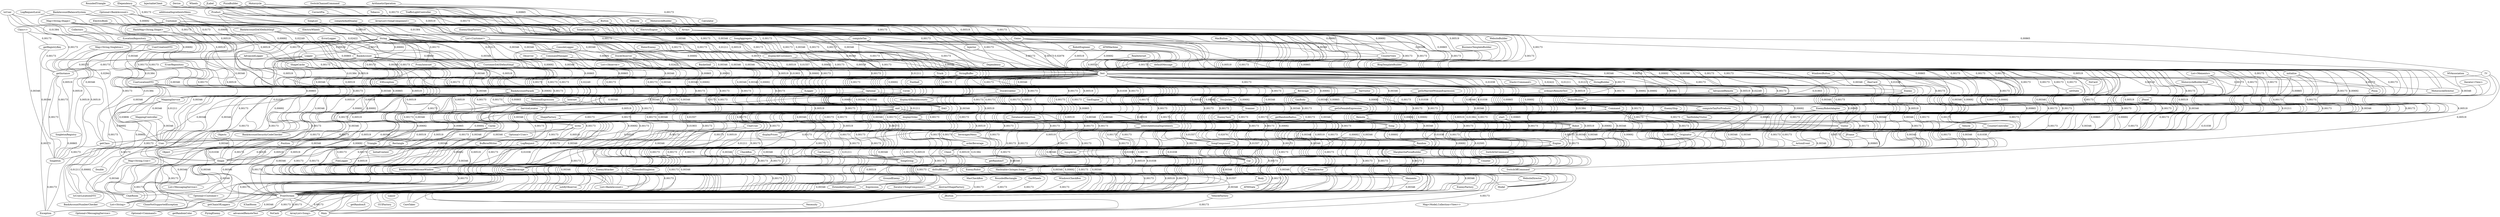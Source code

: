 strict graph G {
  1 [ label="IDependency" ];
  2 [ label="Customer" ];
  3 [ label="Product" ];
  4 [ label="String" ];
  5 [ label="ElectricWheels" ];
  6 [ label="computeTax" ];
  7 [ label="HasCard" ];
  8 [ label="WindowsButton" ];
  9 [ label="CommandManager" ];
  10 [ label="LogRequestLevel" ];
  11 [ label="Button" ];
  12 [ label="RobotEngineer" ];
  13 [ label="EnemyShipFactory" ];
  14 [ label="ArrayList<SongComponent>" ];
  15 [ label="StockObserver" ];
  16 [ label="SongList" ];
  17 [ label="Dependency" ];
  18 [ label="GasBody" ];
  19 [ label="PizzaBuilder" ];
  20 [ label="Game" ];
  21 [ label="BankAccountBalanceSystem" ];
  22 [ label="Optional<BankAccount>" ];
  23 [ label="List<Customer>" ];
  24 [ label="InjectableClient" ];
  25 [ label="Arrays" ];
  26 [ label="SongAggregate" ];
  27 [ label="additionalIngredientsMenu" ];
  28 [ label="HashMap<String,Shape>" ];
  29 [ label="List<Observer>" ];
  30 [ label="BankAccountDAODefaultImpl" ];
  31 [ label="Website" ];
  32 [ label="Logger" ];
  33 [ label="MVAssociation" ];
  34 [ label="CustomerDAODefaultImpl" ];
  35 [ label="ATMMachine" ];
  36 [ label="Observer" ];
  37 [ label="EnemyFactory" ];
  38 [ label="Map<String,Shape>" ];
  39 [ label="ShapeCache" ];
  40 [ label="RoundedTriangle" ];
  41 [ label="Motorcycle" ];
  42 [ label="computeAndDisplay" ];
  43 [ label="TrafficLightController" ];
  44 [ label="WebsiteBuilder" ];
  45 [ label="Map<Model,Collection<View>>" ];
  46 [ label="ElectricBody" ];
  47 [ label="ElectricEngine" ];
  48 [ label="JLabel" ];
  49 [ label="BankAccount" ];
  50 [ label="IOException" ];
  51 [ label="ErrorLogger" ];
  52 [ label="SwitchChannelCommand" ];
  53 [ label="StringBuffer" ];
  54 [ label="MacButton" ];
  55 [ label="CounterView" ];
  56 [ label="ProxyInternet" ];
  57 [ label="initialize" ];
  58 [ label="BusinessTemplateBuilder" ];
  59 [ label="MotorcycleBuilder" ];
  60 [ label="IRobotBuilder" ];
  61 [ label="TV" ];
  62 [ label="TaxHolidayVisitor" ];
  63 [ label="WebsiteDirector" ];
  64 [ label="displayAllCustomers" ];
  65 [ label="Vehicle" ];
  66 [ label="SongHashtable" ];
  67 [ label="Test" ];
  68 [ label="Enemy" ];
  69 [ label="WaterEnemy" ];
  70 [ label="ILogger" ];
  71 [ label="Beverage" ];
  72 [ label="List<Memento>" ];
  73 [ label="Circle" ];
  74 [ label="Collectors" ];
  75 [ label="AdvancedLogger" ];
  76 [ label="DiscJockey" ];
  77 [ label="Optional" ];
  78 [ label="EnemyTank" ];
  79 [ label="ServiceLocator" ];
  80 [ label="Iterator<View>" ];
  81 [ label="ILocationRepository" ];
  82 [ label="beveragesMenu" ];
  83 [ label="RealInternet" ];
  84 [ label="Optional<MessagingService>" ];
  85 [ label="BankAccountFacade" ];
  86 [ label="ConsoleLogger" ];
  87 [ label="IChatRoom" ];
  88 [ label="CheckBox" ];
  89 [ label="getRandomRadius" ];
  90 [ label="Objects" ];
  91 [ label="Internet" ];
  92 [ label="Cache" ];
  93 [ label="Scanner" ];
  94 [ label="Class<>" ];
  95 [ label="getRegistryKey" ];
  96 [ label="StringBuilder" ];
  97 [ label="Wheels" ];
  98 [ label="displayOrder" ];
  99 [ label="Basketball" ];
  100 [ label="toUser" ];
  101 [ label="displayAllBankAccounts" ];
  102 [ label="defaultMessage" ];
  103 [ label="end" ];
  104 [ label="Map<String,Singleton>" ];
  105 [ label="ChatUser" ];
  106 [ label="EnemyRobotAdapter" ];
  107 [ label="start" ];
  108 [ label="Truck" ];
  109 [ label="Football" ];
  110 [ label="GasEngine" ];
  111 [ label="InitialContext" ];
  112 [ label="Pizza" ];
  113 [ label="Stack<Command>" ];
  114 [ label="MargheritaPizzaBuilder" ];
  115 [ label="Command" ];
  116 [ label="getChainOfLoggers" ];
  117 [ label="setState" ];
  118 [ label="getInstance" ];
  119 [ label="TaxVisitor" ];
  120 [ label="CounterController" ];
  121 [ label="Robot" ];
  122 [ label="JPanel" ];
  123 [ label="SwitchOnCommand" ];
  124 [ label="Rectangle" ];
  125 [ label="Triangle" ];
  126 [ label="IUserRepository" ];
  127 [ label="ShapeFactory" ];
  128 [ label="EnemyAttacker" ];
  129 [ label="Song" ];
  130 [ label="Originator" ];
  131 [ label="JFrame" ];
  132 [ label="SingletonRegistry" ];
  133 [ label="BankAccountNumberChecker" ];
  134 [ label="ExtendedSingleton2" ];
  135 [ label="SongComponent" ];
  136 [ label="EnemyShip" ];
  137 [ label="write" ];
  138 [ label="GUIFactory" ];
  139 [ label="Position" ];
  140 [ label="BankAccountWelcomeWindow" ];
  141 [ label="CarFactory" ];
  142 [ label="PizzaDirector" ];
  143 [ label="Tobacco" ];
  144 [ label="VehicleFactory" ];
  145 [ label="getIsMarriedWomanExpression" ];
  146 [ label="computeTaxForProducts" ];
  147 [ label="Object" ];
  148 [ label="MotorcycleBuilderImpl" ];
  149 [ label="ArithmeticOperation" ];
  150 [ label="BankAccountSecurityCodeChecker" ];
  151 [ label="Shape" ];
  152 [ label="Visitor" ];
  153 [ label="getIsFemaleExpression" ];
  154 [ label="MotorcycleDirector" ];
  155 [ label="selectAdditionalIngredients" ];
  156 [ label="displayPrices" ];
  157 [ label="Optional<Command>" ];
  158 [ label="List<String>" ];
  159 [ label="BufferedWriter" ];
  160 [ label="LogRequest" ];
  161 [ label="CorrectPin" ];
  162 [ label="orderBeverage" ];
  163 [ label="DatabaseConnection" ];
  164 [ label="CloneNotSupportedException" ];
  165 [ label="UserLocationDTO" ];
  166 [ label="StockGrabber" ];
  167 [ label="GroundEnemy" ];
  168 [ label="SongArray" ];
  169 [ label="BlogTemplateBuilder" ];
  170 [ label="UserCreationDTO" ];
  171 [ label="selectBeverage" ];
  172 [ label="DAO" ];
  173 [ label="TerminalExpression" ];
  174 [ label="Expression" ];
  175 [ label="List<BankAccount>" ];
  176 [ label="Model" ];
  177 [ label="MacCheckBox" ];
  178 [ label="Optional<User>" ];
  179 [ label="RoundedRectangle" ];
  180 [ label="getClass" ];
  181 [ label="Hashtable<Integer,Song>" ];
  182 [ label="ActionEvent" ];
  183 [ label="GasWheels" ];
  184 [ label="Liquor" ];
  185 [ label="SwitchOffCommand" ];
  186 [ label="ordinaryRemoteTest" ];
  187 [ label="Counter" ];
  188 [ label="Random" ];
  189 [ label="Injector" ];
  190 [ label="ArrayList<Song>" ];
  191 [ label="MappingService" ];
  192 [ label="notifyObserver" ];
  193 [ label="Client" ];
  194 [ label="WindowsCheckBox" ];
  195 [ label="Engine" ];
  196 [ label="EnemyRobot" ];
  197 [ label="MappingController" ];
  198 [ label="Optional<Customer>" ];
  199 [ label="Device" ];
  200 [ label="getRandomX" ];
  201 [ label="AdvancedRemote" ];
  202 [ label="Double" ];
  203 [ label="Car" ];
  204 [ label="Singleton" ];
  205 [ label="FileLogger" ];
  206 [ label="getRandomColor" ];
  207 [ label="ExtendedSingleton" ];
  208 [ label="User" ];
  209 [ label="AbstractShapeFactory" ];
  210 [ label="NoCard" ];
  211 [ label="JButton" ];
  212 [ label="Remote" ];
  213 [ label="doStuffEnemy" ];
  214 [ label="Memento" ];
  215 [ label="ATMState" ];
  216 [ label="getRandomY" ];
  217 [ label="Calculator" ];
  218 [ label="List<MessagingService>" ];
  219 [ label="Body" ];
  220 [ label="PrintStream" ];
  221 [ label="NoCash" ];
  222 [ label="Map<String,User>" ];
  223 [ label="Necessity" ];
  224 [ label="SongGroup" ];
  225 [ label="Exception" ];
  226 [ label="toUserLocationDTO" ];
  227 [ label="FlyingEnemy" ];
  228 [ label="CareTaker" ];
  229 [ label="advancedRemoteTest" ];
  230 [ label="ChatRoom" ];
  231 [ label="Iterator<SongComponent>" ];
  232 [ label="Main" ];
  1 -- 2 [ weight="0.0017301038062283738" label="0,00173" ];
  1 -- 193 [ weight="0.0017301038062283738" label="0,00173" ];
  2 -- 4 [ weight="0.005190311418685121" label="0,00519" ];
  2 -- 17 [ weight="0.0017301038062283738" label="0,00173" ];
  2 -- 23 [ weight="0.01384083044982699" label="0,01384" ];
  2 -- 34 [ weight="0.02422145328719723" label="0,02422" ];
  2 -- 49 [ weight="0.006920415224913495" label="0,00692" ];
  2 -- 64 [ weight="0.0017301038062283738" label="0,00173" ];
  2 -- 67 [ weight="0.012110726643598616" label="0,01211" ];
  2 -- 77 [ weight="0.00865051903114187" label="0,00865" ];
  2 -- 90 [ weight="0.0034602076124567475" label="0,00346" ];
  2 -- 96 [ weight="0.0034602076124567475" label="0,00346" ];
  2 -- 103 [ weight="0.0034602076124567475" label="0,00346" ];
  2 -- 147 [ weight="0.005190311418685121" label="0,00519" ];
  2 -- 172 [ weight="0.02422145328719723" label="0,02422" ];
  2 -- 175 [ weight="0.006920415224913495" label="0,00692" ];
  2 -- 180 [ weight="0.0034602076124567475" label="0,00346" ];
  2 -- 189 [ weight="0.0017301038062283738" label="0,00173" ];
  2 -- 193 [ weight="0.0017301038062283738" label="0,00173" ];
  2 -- 198 [ weight="0.006920415224913495" label="0,00692" ];
  2 -- 220 [ weight="0.00865051903114187" label="0,00865" ];
  2 -- 232 [ weight="0.0017301038062283738" label="0,00173" ];
  3 -- 6 [ weight="0.005190311418685121" label="0,00519" ];
  3 -- 67 [ weight="0.0034602076124567475" label="0,00346" ];
  3 -- 119 [ weight="0.005190311418685121" label="0,00519" ];
  3 -- 146 [ weight="0.0017301038062283738" label="0,00173" ];
  3 -- 152 [ weight="0.005190311418685121" label="0,00519" ];
  3 -- 220 [ weight="0.0017301038062283738" label="0,00173" ];
  4 -- 9 [ weight="0.0034602076124567475" label="0,00346" ];
  4 -- 15 [ weight="0.0034602076124567475" label="0,00346" ];
  4 -- 17 [ weight="0.0017301038062283738" label="0,00173" ];
  4 -- 32 [ weight="0.0017301038062283738" label="0,00173" ];
  4 -- 36 [ weight="0.0034602076124567475" label="0,00346" ];
  4 -- 39 [ weight="0.005190311418685121" label="0,00519" ];
  4 -- 49 [ weight="0.006920415224913495" label="0,00692" ];
  4 -- 53 [ weight="0.006920415224913495" label="0,00692" ];
  4 -- 55 [ weight="0.0034602076124567475" label="0,00346" ];
  4 -- 56 [ weight="0.0017301038062283738" label="0,00173" ];
  4 -- 57 [ weight="0.0017301038062283738" label="0,00173" ];
  4 -- 73 [ weight="0.006920415224913495" label="0,00692" ];
  4 -- 75 [ weight="0.0017301038062283738" label="0,00173" ];
  4 -- 91 [ weight="0.0017301038062283738" label="0,00173" ];
  4 -- 92 [ weight="0.005190311418685121" label="0,00519" ];
  4 -- 96 [ weight="0.0034602076124567475" label="0,00346" ];
  4 -- 103 [ weight="0.00865051903114187" label="0,00865" ];
  4 -- 111 [ weight="0.0017301038062283738" label="0,00173" ];
  4 -- 115 [ weight="0.0034602076124567475" label="0,00346" ];
  4 -- 120 [ weight="0.0017301038062283738" label="0,00173" ];
  4 -- 121 [ weight="0.0034602076124567475" label="0,00346" ];
  4 -- 127 [ weight="0.0034602076124567475" label="0,00346" ];
  4 -- 129 [ weight="0.012110726643598616" label="0,01211" ];
  4 -- 132 [ weight="0.005190311418685121" label="0,00519" ];
  4 -- 139 [ weight="0.0017301038062283738" label="0,00173" ];
  4 -- 140 [ weight="0.0034602076124567475" label="0,00346" ];
  4 -- 151 [ weight="0.010380622837370242" label="0,01038" ];
  4 -- 156 [ weight="0.0034602076124567475" label="0,00346" ];
  4 -- 173 [ weight="0.0017301038062283738" label="0,00173" ];
  4 -- 174 [ weight="0.0017301038062283738" label="0,00173" ];
  4 -- 175 [ weight="0.0034602076124567475" label="0,00346" ];
  4 -- 187 [ weight="0.005190311418685121" label="0,00519" ];
  4 -- 204 [ weight="0.005190311418685121" label="0,00519" ];
  4 -- 208 [ weight="0.0034602076124567475" label="0,00346" ];
  4 -- 224 [ weight="0.005190311418685121" label="0,00519" ];
  4 -- 230 [ weight="0.0034602076124567475" label="0,00346" ];
  5 -- 220 [ weight="0.0017301038062283738" label="0,00173" ];
  6 -- 62 [ weight="0.0017301038062283738" label="0,00173" ];
  6 -- 67 [ weight="0.0017301038062283738" label="0,00173" ];
  6 -- 119 [ weight="0.0034602076124567475" label="0,00346" ];
  6 -- 152 [ weight="0.005190311418685121" label="0,00519" ];
  6 -- 180 [ weight="0.0017301038062283738" label="0,00173" ];
  6 -- 220 [ weight="0.0034602076124567475" label="0,00346" ];
  7 -- 203 [ weight="0.0017301038062283738" label="0,00173" ];
  7 -- 220 [ weight="0.006920415224913495" label="0,00692" ];
  8 -- 220 [ weight="0.0017301038062283738" label="0,00173" ];
  9 -- 67 [ weight="0.006920415224913495" label="0,00692" ];
  9 -- 77 [ weight="0.006920415224913495" label="0,00692" ];
  9 -- 113 [ weight="0.005190311418685121" label="0,00519" ];
  9 -- 115 [ weight="0.012110726643598616" label="0,01211" ];
  9 -- 157 [ weight="0.0034602076124567475" label="0,00346" ];
  9 -- 158 [ weight="0.0034602076124567475" label="0,00346" ];
  10 -- 32 [ weight="0.0017301038062283738" label="0,00173" ];
  11 -- 55 [ weight="0.006920415224913495" label="0,00692" ];
  11 -- 57 [ weight="0.0034602076124567475" label="0,00346" ];
  11 -- 67 [ weight="0.0034602076124567475" label="0,00346" ];
  11 -- 187 [ weight="0.006920415224913495" label="0,00692" ];
  11 -- 211 [ weight="0.0034602076124567475" label="0,00346" ];
  11 -- 220 [ weight="0.0034602076124567475" label="0,00346" ];
  12 -- 60 [ weight="0.00865051903114187" label="0,00865" ];
  12 -- 67 [ weight="0.005190311418685121" label="0,00519" ];
  12 -- 121 [ weight="0.010380622837370242" label="0,01038" ];
  12 -- 195 [ weight="0.0017301038062283738" label="0,00173" ];
  13 -- 67 [ weight="0.0017301038062283738" label="0,00173" ];
  14 -- 129 [ weight="0.006920415224913495" label="0,00692" ];
  14 -- 224 [ weight="0.006920415224913495" label="0,00692" ];
  15 -- 53 [ weight="0.0034602076124567475" label="0,00346" ];
  15 -- 103 [ weight="0.0017301038062283738" label="0,00173" ];
  15 -- 156 [ weight="0.0017301038062283738" label="0,00173" ];
  15 -- 166 [ weight="0.006920415224913495" label="0,00692" ];
  15 -- 220 [ weight="0.0017301038062283738" label="0,00173" ];
  16 -- 67 [ weight="0.0017301038062283738" label="0,00173" ];
  16 -- 129 [ weight="0.005190311418685121" label="0,00519" ];
  16 -- 135 [ weight="0.0017301038062283738" label="0,00173" ];
  16 -- 190 [ weight="0.0034602076124567475" label="0,00346" ];
  17 -- 193 [ weight="0.0017301038062283738" label="0,00173" ];
  18 -- 220 [ weight="0.0017301038062283738" label="0,00173" ];
  19 -- 25 [ weight="0.0017301038062283738" label="0,00173" ];
  19 -- 112 [ weight="0.00865051903114187" label="0,00865" ];
  19 -- 142 [ weight="0.0017301038062283738" label="0,00173" ];
  20 -- 37 [ weight="0.0017301038062283738" label="0,00173" ];
  20 -- 57 [ weight="0.0017301038062283738" label="0,00173" ];
  20 -- 67 [ weight="0.0017301038062283738" label="0,00173" ];
  20 -- 68 [ weight="0.005190311418685121" label="0,00519" ];
  20 -- 103 [ weight="0.0017301038062283738" label="0,00173" ];
  20 -- 107 [ weight="0.0017301038062283738" label="0,00173" ];
  21 -- 49 [ weight="0.01730103806228374" label="0,0173" ];
  21 -- 85 [ weight="0.005190311418685121" label="0,00519" ];
  21 -- 220 [ weight="0.0034602076124567475" label="0,00346" ];
  22 -- 30 [ weight="0.006920415224913495" label="0,00692" ];
  22 -- 49 [ weight="0.006920415224913495" label="0,00692" ];
  22 -- 67 [ weight="0.0034602076124567475" label="0,00346" ];
  22 -- 172 [ weight="0.006920415224913495" label="0,00692" ];
  23 -- 34 [ weight="0.012110726643598616" label="0,01211" ];
  23 -- 64 [ weight="0.0017301038062283738" label="0,00173" ];
  23 -- 67 [ weight="0.0017301038062283738" label="0,00173" ];
  23 -- 172 [ weight="0.012110726643598616" label="0,01211" ];
  24 -- 189 [ weight="0.0017301038062283738" label="0,00173" ];
  24 -- 220 [ weight="0.0017301038062283738" label="0,00173" ];
  25 -- 67 [ weight="0.0017301038062283738" label="0,00173" ];
  25 -- 112 [ weight="0.0017301038062283738" label="0,00173" ];
  25 -- 114 [ weight="0.0017301038062283738" label="0,00173" ];
  25 -- 129 [ weight="0.0017301038062283738" label="0,00173" ];
  25 -- 168 [ weight="0.0017301038062283738" label="0,00173" ];
  26 -- 67 [ weight="0.0017301038062283738" label="0,00173" ];
  27 -- 67 [ weight="0.0017301038062283738" label="0,00173" ];
  27 -- 155 [ weight="0.0017301038062283738" label="0,00173" ];
  27 -- 220 [ weight="0.0017301038062283738" label="0,00173" ];
  28 -- 39 [ weight="0.005190311418685121" label="0,00519" ];
  28 -- 92 [ weight="0.005190311418685121" label="0,00519" ];
  28 -- 151 [ weight="0.005190311418685121" label="0,00519" ];
  29 -- 166 [ weight="0.005190311418685121" label="0,00519" ];
  30 -- 49 [ weight="0.02249134948096886" label="0,02249" ];
  30 -- 67 [ weight="0.0017301038062283738" label="0,00173" ];
  30 -- 77 [ weight="0.00865051903114187" label="0,00865" ];
  30 -- 175 [ weight="0.012110726643598616" label="0,01211" ];
  30 -- 220 [ weight="0.005190311418685121" label="0,00519" ];
  31 -- 44 [ weight="0.0017301038062283738" label="0,00173" ];
  31 -- 58 [ weight="0.005190311418685121" label="0,00519" ];
  31 -- 63 [ weight="0.0017301038062283738" label="0,00173" ];
  31 -- 169 [ weight="0.005190311418685121" label="0,00519" ];
  31 -- 232 [ weight="0.0017301038062283738" label="0,00173" ];
  32 -- 50 [ weight="0.0017301038062283738" label="0,00173" ];
  32 -- 67 [ weight="0.005190311418685121" label="0,00519" ];
  32 -- 70 [ weight="0.0034602076124567475" label="0,00346" ];
  32 -- 103 [ weight="0.0017301038062283738" label="0,00173" ];
  32 -- 116 [ weight="0.0017301038062283738" label="0,00173" ];
  32 -- 118 [ weight="0.0017301038062283738" label="0,00173" ];
  32 -- 137 [ weight="0.0017301038062283738" label="0,00173" ];
  32 -- 158 [ weight="0.0017301038062283738" label="0,00173" ];
  32 -- 159 [ weight="0.0017301038062283738" label="0,00173" ];
  32 -- 160 [ weight="0.00865051903114187" label="0,00865" ];
  32 -- 220 [ weight="0.006920415224913495" label="0,00692" ];
  32 -- 225 [ weight="0.0017301038062283738" label="0,00173" ];
  33 -- 45 [ weight="0.010380622837370242" label="0,01038" ];
  33 -- 176 [ weight="0.010380622837370242" label="0,01038" ];
  34 -- 77 [ weight="0.00865051903114187" label="0,00865" ];
  34 -- 198 [ weight="0.006920415224913495" label="0,00692" ];
  34 -- 220 [ weight="0.005190311418685121" label="0,00519" ];
  35 -- 67 [ weight="0.006920415224913495" label="0,00692" ];
  35 -- 203 [ weight="0.0034602076124567475" label="0,00346" ];
  35 -- 215 [ weight="0.006920415224913495" label="0,00692" ];
  36 -- 53 [ weight="0.0034602076124567475" label="0,00346" ];
  36 -- 103 [ weight="0.0017301038062283738" label="0,00173" ];
  36 -- 156 [ weight="0.0017301038062283738" label="0,00173" ];
  36 -- 166 [ weight="0.01903114186851211" label="0,01903" ];
  36 -- 192 [ weight="0.0017301038062283738" label="0,00173" ];
  36 -- 220 [ weight="0.0017301038062283738" label="0,00173" ];
  38 -- 39 [ weight="0.005190311418685121" label="0,00519" ];
  38 -- 73 [ weight="0.0034602076124567475" label="0,00346" ];
  38 -- 92 [ weight="0.005190311418685121" label="0,00519" ];
  38 -- 127 [ weight="0.0034602076124567475" label="0,00346" ];
  38 -- 151 [ weight="0.00865051903114187" label="0,00865" ];
  39 -- 73 [ weight="0.005190311418685121" label="0,00519" ];
  39 -- 124 [ weight="0.005190311418685121" label="0,00519" ];
  39 -- 125 [ weight="0.005190311418685121" label="0,00519" ];
  39 -- 139 [ weight="0.005190311418685121" label="0,00519" ];
  39 -- 151 [ weight="0.006920415224913495" label="0,00692" ];
  39 -- 220 [ weight="0.0017301038062283738" label="0,00173" ];
  40 -- 220 [ weight="0.0017301038062283738" label="0,00173" ];
  41 -- 59 [ weight="0.00865051903114187" label="0,00865" ];
  41 -- 67 [ weight="0.0017301038062283738" label="0,00173" ];
  41 -- 148 [ weight="0.006920415224913495" label="0,00692" ];
  41 -- 154 [ weight="0.0017301038062283738" label="0,00173" ];
  41 -- 176 [ weight="0.0034602076124567475" label="0,00346" ];
  41 -- 195 [ weight="0.0017301038062283738" label="0,00173" ];
  42 -- 67 [ weight="0.0017301038062283738" label="0,00173" ];
  42 -- 220 [ weight="0.0017301038062283738" label="0,00173" ];
  43 -- 220 [ weight="0.0017301038062283738" label="0,00173" ];
  44 -- 63 [ weight="0.0017301038062283738" label="0,00173" ];
  46 -- 220 [ weight="0.0017301038062283738" label="0,00173" ];
  47 -- 220 [ weight="0.0017301038062283738" label="0,00173" ];
  48 -- 55 [ weight="0.0017301038062283738" label="0,00173" ];
  48 -- 187 [ weight="0.0017301038062283738" label="0,00173" ];
  49 -- 53 [ weight="0.0034602076124567475" label="0,00346" ];
  49 -- 67 [ weight="0.015570934256055362" label="0,01557" ];
  49 -- 77 [ weight="0.00865051903114187" label="0,00865" ];
  49 -- 85 [ weight="0.01384083044982699" label="0,01384" ];
  49 -- 90 [ weight="0.0034602076124567475" label="0,00346" ];
  49 -- 101 [ weight="0.0017301038062283738" label="0,00173" ];
  49 -- 103 [ weight="0.0017301038062283738" label="0,00173" ];
  49 -- 133 [ weight="0.006920415224913495" label="0,00692" ];
  49 -- 140 [ weight="0.005190311418685121" label="0,00519" ];
  49 -- 147 [ weight="0.005190311418685121" label="0,00519" ];
  49 -- 150 [ weight="0.006920415224913495" label="0,00692" ];
  49 -- 172 [ weight="0.02249134948096886" label="0,02249" ];
  49 -- 175 [ weight="0.015570934256055362" label="0,01557" ];
  49 -- 180 [ weight="0.0034602076124567475" label="0,00346" ];
  49 -- 202 [ weight="0.0017301038062283738" label="0,00173" ];
  49 -- 220 [ weight="0.01903114186851211" label="0,01903" ];
  50 -- 137 [ weight="0.0017301038062283738" label="0,00173" ];
  50 -- 205 [ weight="0.0017301038062283738" label="0,00173" ];
  51 -- 160 [ weight="0.0017301038062283738" label="0,00173" ];
  51 -- 220 [ weight="0.0017301038062283738" label="0,00173" ];
  52 -- 61 [ weight="0.00865051903114187" label="0,00865" ];
  53 -- 73 [ weight="0.0034602076124567475" label="0,00346" ];
  53 -- 121 [ weight="0.0034602076124567475" label="0,00346" ];
  53 -- 129 [ weight="0.006920415224913495" label="0,00692" ];
  53 -- 140 [ weight="0.0034602076124567475" label="0,00346" ];
  53 -- 156 [ weight="0.0034602076124567475" label="0,00346" ];
  53 -- 224 [ weight="0.0034602076124567475" label="0,00346" ];
  54 -- 220 [ weight="0.0017301038062283738" label="0,00173" ];
  55 -- 57 [ weight="0.00865051903114187" label="0,00865" ];
  55 -- 67 [ weight="0.0017301038062283738" label="0,00173" ];
  55 -- 122 [ weight="0.0017301038062283738" label="0,00173" ];
  55 -- 131 [ weight="0.00865051903114187" label="0,00865" ];
  55 -- 187 [ weight="0.012110726643598616" label="0,01211" ];
  55 -- 211 [ weight="0.0034602076124567475" label="0,00346" ];
  56 -- 91 [ weight="0.0017301038062283738" label="0,00173" ];
  56 -- 158 [ weight="0.0017301038062283738" label="0,00173" ];
  56 -- 220 [ weight="0.0017301038062283738" label="0,00173" ];
  57 -- 131 [ weight="0.005190311418685121" label="0,00519" ];
  57 -- 187 [ weight="0.00865051903114187" label="0,00865" ];
  57 -- 211 [ weight="0.0034602076124567475" label="0,00346" ];
  57 -- 220 [ weight="0.0034602076124567475" label="0,00346" ];
  59 -- 154 [ weight="0.0017301038062283738" label="0,00173" ];
  59 -- 176 [ weight="0.0017301038062283738" label="0,00173" ];
  59 -- 195 [ weight="0.0017301038062283738" label="0,00173" ];
  60 -- 121 [ weight="0.00865051903114187" label="0,00865" ];
  60 -- 195 [ weight="0.00865051903114187" label="0,00865" ];
  61 -- 115 [ weight="0.01903114186851211" label="0,01903" ];
  61 -- 123 [ weight="0.005190311418685121" label="0,00519" ];
  61 -- 185 [ weight="0.005190311418685121" label="0,00519" ];
  63 -- 232 [ weight="0.0017301038062283738" label="0,00173" ];
  64 -- 67 [ weight="0.0017301038062283738" label="0,00173" ];
  64 -- 220 [ weight="0.0017301038062283738" label="0,00173" ];
  65 -- 232 [ weight="0.0034602076124567475" label="0,00346" ];
  66 -- 129 [ weight="0.0034602076124567475" label="0,00346" ];
  66 -- 181 [ weight="0.0034602076124567475" label="0,00346" ];
  67 -- 68 [ weight="0.02422145328719723" label="0,02422" ];
  67 -- 70 [ weight="0.0034602076124567475" label="0,00346" ];
  67 -- 71 [ weight="0.006920415224913495" label="0,00692" ];
  67 -- 73 [ weight="0.0034602076124567475" label="0,00346" ];
  67 -- 76 [ weight="0.0034602076124567475" label="0,00346" ];
  67 -- 77 [ weight="0.006920415224913495" label="0,00692" ];
  67 -- 78 [ weight="0.005190311418685121" label="0,00519" ];
  67 -- 82 [ weight="0.0017301038062283738" label="0,00173" ];
  67 -- 85 [ weight="0.0034602076124567475" label="0,00346" ];
  67 -- 87 [ weight="0.0017301038062283738" label="0,00173" ];
  67 -- 88 [ weight="0.0034602076124567475" label="0,00346" ];
  67 -- 89 [ weight="0.0017301038062283738" label="0,00173" ];
  67 -- 91 [ weight="0.0017301038062283738" label="0,00173" ];
  67 -- 93 [ weight="0.006920415224913495" label="0,00692" ];
  67 -- 98 [ weight="0.0017301038062283738" label="0,00173" ];
  67 -- 101 [ weight="0.0017301038062283738" label="0,00173" ];
  67 -- 103 [ weight="0.005190311418685121" label="0,00519" ];
  67 -- 107 [ weight="0.0017301038062283738" label="0,00173" ];
  67 -- 112 [ weight="0.0017301038062283738" label="0,00173" ];
  67 -- 115 [ weight="0.006920415224913495" label="0,00692" ];
  67 -- 116 [ weight="0.0017301038062283738" label="0,00173" ];
  67 -- 117 [ weight="0.0017301038062283738" label="0,00173" ];
  67 -- 119 [ weight="0.0017301038062283738" label="0,00173" ];
  67 -- 121 [ weight="0.010380622837370242" label="0,01038" ];
  67 -- 127 [ weight="0.0017301038062283738" label="0,00173" ];
  67 -- 128 [ weight="0.005190311418685121" label="0,00519" ];
  67 -- 129 [ weight="0.006920415224913495" label="0,00692" ];
  67 -- 130 [ weight="0.006920415224913495" label="0,00692" ];
  67 -- 134 [ weight="0.0017301038062283738" label="0,00173" ];
  67 -- 135 [ weight="0.0017301038062283738" label="0,00173" ];
  67 -- 136 [ weight="0.006920415224913495" label="0,00692" ];
  67 -- 138 [ weight="0.0034602076124567475" label="0,00346" ];
  67 -- 139 [ weight="0.0017301038062283738" label="0,00173" ];
  67 -- 141 [ weight="0.0017301038062283738" label="0,00173" ];
  67 -- 142 [ weight="0.0017301038062283738" label="0,00173" ];
  67 -- 145 [ weight="0.0017301038062283738" label="0,00173" ];
  67 -- 146 [ weight="0.0017301038062283738" label="0,00173" ];
  67 -- 151 [ weight="0.005190311418685121" label="0,00519" ];
  67 -- 152 [ weight="0.0017301038062283738" label="0,00173" ];
  67 -- 153 [ weight="0.0034602076124567475" label="0,00346" ];
  67 -- 154 [ weight="0.0017301038062283738" label="0,00173" ];
  67 -- 155 [ weight="0.0017301038062283738" label="0,00173" ];
  67 -- 162 [ weight="0.0017301038062283738" label="0,00173" ];
  67 -- 166 [ weight="0.006920415224913495" label="0,00692" ];
  67 -- 171 [ weight="0.0017301038062283738" label="0,00173" ];
  67 -- 172 [ weight="0.010380622837370242" label="0,01038" ];
  67 -- 174 [ weight="0.006920415224913495" label="0,00692" ];
  67 -- 175 [ weight="0.0017301038062283738" label="0,00173" ];
  67 -- 186 [ weight="0.0017301038062283738" label="0,00173" ];
  67 -- 187 [ weight="0.0017301038062283738" label="0,00173" ];
  67 -- 188 [ weight="0.01384083044982699" label="0,01384" ];
  67 -- 195 [ weight="0.005190311418685121" label="0,00519" ];
  67 -- 196 [ weight="0.005190311418685121" label="0,00519" ];
  67 -- 198 [ weight="0.0034602076124567475" label="0,00346" ];
  67 -- 200 [ weight="0.0017301038062283738" label="0,00173" ];
  67 -- 201 [ weight="0.010380622837370242" label="0,01038" ];
  67 -- 203 [ weight="0.01384083044982699" label="0,01384" ];
  67 -- 204 [ weight="0.0034602076124567475" label="0,00346" ];
  67 -- 206 [ weight="0.0017301038062283738" label="0,00173" ];
  67 -- 207 [ weight="0.0034602076124567475" label="0,00346" ];
  67 -- 208 [ weight="0.006920415224913495" label="0,00692" ];
  67 -- 209 [ weight="0.0017301038062283738" label="0,00173" ];
  67 -- 212 [ weight="0.02249134948096886" label="0,02249" ];
  67 -- 213 [ weight="0.0017301038062283738" label="0,00173" ];
  67 -- 214 [ weight="0.0017301038062283738" label="0,00173" ];
  67 -- 216 [ weight="0.0017301038062283738" label="0,00173" ];
  67 -- 220 [ weight="0.020761245674740483" label="0,02076" ];
  67 -- 228 [ weight="0.0034602076124567475" label="0,00346" ];
  67 -- 229 [ weight="0.0017301038062283738" label="0,00173" ];
  67 -- 230 [ weight="0.0017301038062283738" label="0,00173" ];
  68 -- 106 [ weight="0.006920415224913495" label="0,00692" ];
  68 -- 121 [ weight="0.006920415224913495" label="0,00692" ];
  68 -- 136 [ weight="0.00865051903114187" label="0,00865" ];
  68 -- 188 [ weight="0.006920415224913495" label="0,00692" ];
  68 -- 196 [ weight="0.006920415224913495" label="0,00692" ];
  68 -- 213 [ weight="0.005190311418685121" label="0,00519" ];
  68 -- 220 [ weight="0.025951557093425604" label="0,02595" ];
  69 -- 220 [ weight="0.0034602076124567475" label="0,00346" ];
  70 -- 116 [ weight="0.0017301038062283738" label="0,00173" ];
  71 -- 82 [ weight="0.0017301038062283738" label="0,00173" ];
  71 -- 93 [ weight="0.0017301038062283738" label="0,00173" ];
  71 -- 98 [ weight="0.005190311418685121" label="0,00519" ];
  71 -- 155 [ weight="0.0017301038062283738" label="0,00173" ];
  71 -- 162 [ weight="0.0017301038062283738" label="0,00173" ];
  71 -- 171 [ weight="0.0017301038062283738" label="0,00173" ];
  71 -- 220 [ weight="0.0017301038062283738" label="0,00173" ];
  72 -- 203 [ weight="0.0034602076124567475" label="0,00346" ];
  72 -- 214 [ weight="0.0017301038062283738" label="0,00173" ];
  72 -- 228 [ weight="0.0034602076124567475" label="0,00346" ];
  73 -- 92 [ weight="0.005190311418685121" label="0,00519" ];
  73 -- 103 [ weight="0.0017301038062283738" label="0,00173" ];
  73 -- 151 [ weight="0.00865051903114187" label="0,00865" ];
  73 -- 220 [ weight="0.0034602076124567475" label="0,00346" ];
  74 -- 191 [ weight="0.0017301038062283738" label="0,00173" ];
  74 -- 208 [ weight="0.0017301038062283738" label="0,00173" ];
  75 -- 118 [ weight="0.0017301038062283738" label="0,00173" ];
  75 -- 158 [ weight="0.0017301038062283738" label="0,00173" ];
  75 -- 220 [ weight="0.0017301038062283738" label="0,00173" ];
  76 -- 129 [ weight="0.0034602076124567475" label="0,00346" ];
  76 -- 135 [ weight="0.0017301038062283738" label="0,00173" ];
  77 -- 79 [ weight="0.0034602076124567475" label="0,00346" ];
  77 -- 103 [ weight="0.0034602076124567475" label="0,00346" ];
  77 -- 111 [ weight="0.0034602076124567475" label="0,00346" ];
  77 -- 115 [ weight="0.006920415224913495" label="0,00692" ];
  77 -- 172 [ weight="0.01730103806228374" label="0,0173" ];
  77 -- 230 [ weight="0.0034602076124567475" label="0,00346" ];
  78 -- 188 [ weight="0.0034602076124567475" label="0,00346" ];
  78 -- 220 [ weight="0.005190311418685121" label="0,00519" ];
  79 -- 84 [ weight="0.0034602076124567475" label="0,00346" ];
  79 -- 92 [ weight="0.0034602076124567475" label="0,00346" ];
  79 -- 111 [ weight="0.0017301038062283738" label="0,00173" ];
  80 -- 176 [ weight="0.0034602076124567475" label="0,00346" ];
  81 -- 191 [ weight="0.0017301038062283738" label="0,00173" ];
  81 -- 208 [ weight="0.0017301038062283738" label="0,00173" ];
  82 -- 171 [ weight="0.0017301038062283738" label="0,00173" ];
  82 -- 220 [ weight="0.0017301038062283738" label="0,00173" ];
  83 -- 220 [ weight="0.0017301038062283738" label="0,00173" ];
  85 -- 133 [ weight="0.0034602076124567475" label="0,00346" ];
  85 -- 150 [ weight="0.0034602076124567475" label="0,00346" ];
  85 -- 220 [ weight="0.0034602076124567475" label="0,00346" ];
  86 -- 160 [ weight="0.0017301038062283738" label="0,00173" ];
  86 -- 220 [ weight="0.0017301038062283738" label="0,00173" ];
  88 -- 220 [ weight="0.0034602076124567475" label="0,00346" ];
  89 -- 188 [ weight="0.0017301038062283738" label="0,00173" ];
  91 -- 158 [ weight="0.0017301038062283738" label="0,00173" ];
  91 -- 220 [ weight="0.0034602076124567475" label="0,00346" ];
  92 -- 124 [ weight="0.005190311418685121" label="0,00519" ];
  92 -- 125 [ weight="0.005190311418685121" label="0,00519" ];
  92 -- 139 [ weight="0.005190311418685121" label="0,00519" ];
  92 -- 151 [ weight="0.006920415224913495" label="0,00692" ];
  92 -- 218 [ weight="0.005190311418685121" label="0,00519" ];
  92 -- 220 [ weight="0.0017301038062283738" label="0,00173" ];
  93 -- 155 [ weight="0.0017301038062283738" label="0,00173" ];
  93 -- 171 [ weight="0.0017301038062283738" label="0,00173" ];
  94 -- 95 [ weight="0.0017301038062283738" label="0,00173" ];
  94 -- 118 [ weight="0.0017301038062283738" label="0,00173" ];
  94 -- 204 [ weight="0.0034602076124567475" label="0,00346" ];
  95 -- 118 [ weight="0.0017301038062283738" label="0,00173" ];
  95 -- 204 [ weight="0.0034602076124567475" label="0,00346" ];
  96 -- 129 [ weight="0.0034602076124567475" label="0,00346" ];
  97 -- 203 [ weight="0.0017301038062283738" label="0,00173" ];
  97 -- 220 [ weight="0.0034602076124567475" label="0,00346" ];
  98 -- 162 [ weight="0.0017301038062283738" label="0,00173" ];
  98 -- 220 [ weight="0.0017301038062283738" label="0,00173" ];
  99 -- 220 [ weight="0.005190311418685121" label="0,00519" ];
  100 -- 165 [ weight="0.006920415224913495" label="0,00692" ];
  100 -- 170 [ weight="0.01384083044982699" label="0,01384" ];
  100 -- 191 [ weight="0.0034602076124567475" label="0,00346" ];
  100 -- 208 [ weight="0.029411764705882353" label="0,02941" ];
  101 -- 175 [ weight="0.0017301038062283738" label="0,00173" ];
  101 -- 220 [ weight="0.0017301038062283738" label="0,00173" ];
  102 -- 203 [ weight="0.00865051903114187" label="0,00865" ];
  102 -- 210 [ weight="0.005190311418685121" label="0,00519" ];
  102 -- 220 [ weight="0.0034602076124567475" label="0,00346" ];
  102 -- 221 [ weight="0.006920415224913495" label="0,00692" ];
  103 -- 105 [ weight="0.0034602076124567475" label="0,00346" ];
  103 -- 121 [ weight="0.0017301038062283738" label="0,00173" ];
  103 -- 129 [ weight="0.005190311418685121" label="0,00519" ];
  103 -- 137 [ weight="0.0017301038062283738" label="0,00173" ];
  103 -- 140 [ weight="0.0017301038062283738" label="0,00173" ];
  103 -- 156 [ weight="0.0017301038062283738" label="0,00173" ];
  103 -- 178 [ weight="0.0017301038062283738" label="0,00173" ];
  103 -- 193 [ weight="0.0017301038062283738" label="0,00173" ];
  103 -- 205 [ weight="0.0017301038062283738" label="0,00173" ];
  103 -- 208 [ weight="0.006920415224913495" label="0,00692" ];
  103 -- 220 [ weight="0.005190311418685121" label="0,00519" ];
  103 -- 222 [ weight="0.0017301038062283738" label="0,00173" ];
  103 -- 224 [ weight="0.0017301038062283738" label="0,00173" ];
  104 -- 132 [ weight="0.005190311418685121" label="0,00519" ];
  104 -- 204 [ weight="0.005190311418685121" label="0,00519" ];
  105 -- 208 [ weight="0.005190311418685121" label="0,00519" ];
  105 -- 220 [ weight="0.0034602076124567475" label="0,00346" ];
  106 -- 121 [ weight="0.006920415224913495" label="0,00692" ];
  106 -- 196 [ weight="0.006920415224913495" label="0,00692" ];
  107 -- 195 [ weight="0.0017301038062283738" label="0,00173" ];
  107 -- 203 [ weight="0.0017301038062283738" label="0,00173" ];
  107 -- 220 [ weight="0.010380622837370242" label="0,01038" ];
  107 -- 232 [ weight="0.0017301038062283738" label="0,00173" ];
  108 -- 220 [ weight="0.0017301038062283738" label="0,00173" ];
  109 -- 220 [ weight="0.005190311418685121" label="0,00519" ];
  110 -- 220 [ weight="0.0017301038062283738" label="0,00173" ];
  112 -- 114 [ weight="0.006920415224913495" label="0,00692" ];
  112 -- 142 [ weight="0.0017301038062283738" label="0,00173" ];
  113 -- 115 [ weight="0.005190311418685121" label="0,00519" ];
  115 -- 120 [ weight="0.0017301038062283738" label="0,00173" ];
  115 -- 157 [ weight="0.0034602076124567475" label="0,00346" ];
  115 -- 158 [ weight="0.0034602076124567475" label="0,00346" ];
  115 -- 187 [ weight="0.0017301038062283738" label="0,00173" ];
  117 -- 130 [ weight="0.0017301038062283738" label="0,00173" ];
  118 -- 132 [ weight="0.0017301038062283738" label="0,00173" ];
  118 -- 204 [ weight="0.0017301038062283738" label="0,00173" ];
  118 -- 225 [ weight="0.0017301038062283738" label="0,00173" ];
  119 -- 146 [ weight="0.0017301038062283738" label="0,00173" ];
  119 -- 180 [ weight="0.0017301038062283738" label="0,00173" ];
  119 -- 220 [ weight="0.0017301038062283738" label="0,00173" ];
  120 -- 182 [ weight="0.0017301038062283738" label="0,00173" ];
  120 -- 187 [ weight="0.0034602076124567475" label="0,00346" ];
  121 -- 188 [ weight="0.0034602076124567475" label="0,00346" ];
  121 -- 195 [ weight="0.010380622837370242" label="0,01038" ];
  121 -- 196 [ weight="0.006920415224913495" label="0,00692" ];
  121 -- 220 [ weight="0.005190311418685121" label="0,00519" ];
  122 -- 187 [ weight="0.0017301038062283738" label="0,00173" ];
  124 -- 151 [ weight="0.005190311418685121" label="0,00519" ];
  124 -- 220 [ weight="0.0034602076124567475" label="0,00346" ];
  125 -- 151 [ weight="0.005190311418685121" label="0,00519" ];
  125 -- 220 [ weight="0.0034602076124567475" label="0,00346" ];
  126 -- 191 [ weight="0.0034602076124567475" label="0,00346" ];
  126 -- 208 [ weight="0.0034602076124567475" label="0,00346" ];
  127 -- 151 [ weight="0.0034602076124567475" label="0,00346" ];
  127 -- 220 [ weight="0.0017301038062283738" label="0,00173" ];
  129 -- 135 [ weight="0.015570934256055362" label="0,01557" ];
  129 -- 168 [ weight="0.0034602076124567475" label="0,00346" ];
  129 -- 181 [ weight="0.0034602076124567475" label="0,00346" ];
  129 -- 190 [ weight="0.0034602076124567475" label="0,00346" ];
  129 -- 220 [ weight="0.0017301038062283738" label="0,00173" ];
  129 -- 224 [ weight="0.015570934256055362" label="0,01557" ];
  129 -- 231 [ weight="0.0034602076124567475" label="0,00346" ];
  130 -- 214 [ weight="0.0017301038062283738" label="0,00173" ];
  131 -- 187 [ weight="0.00865051903114187" label="0,00865" ];
  132 -- 204 [ weight="0.00865051903114187" label="0,00865" ];
  135 -- 220 [ weight="0.0017301038062283738" label="0,00173" ];
  135 -- 224 [ weight="0.012110726643598616" label="0,01211" ];
  136 -- 213 [ weight="0.005190311418685121" label="0,00519" ];
  136 -- 220 [ weight="0.005190311418685121" label="0,00519" ];
  137 -- 159 [ weight="0.0017301038062283738" label="0,00173" ];
  137 -- 160 [ weight="0.005190311418685121" label="0,00519" ];
  137 -- 220 [ weight="0.005190311418685121" label="0,00519" ];
  137 -- 225 [ weight="0.0017301038062283738" label="0,00173" ];
  139 -- 151 [ weight="0.010380622837370242" label="0,01038" ];
  140 -- 220 [ weight="0.0017301038062283738" label="0,00173" ];
  143 -- 152 [ weight="0.0017301038062283738" label="0,00173" ];
  144 -- 232 [ weight="0.0017301038062283738" label="0,00173" ];
  145 -- 153 [ weight="0.0017301038062283738" label="0,00173" ];
  145 -- 174 [ weight="0.0017301038062283738" label="0,00173" ];
  146 -- 152 [ weight="0.0017301038062283738" label="0,00173" ];
  146 -- 220 [ weight="0.0017301038062283738" label="0,00173" ];
  148 -- 176 [ weight="0.0017301038062283738" label="0,00173" ];
  148 -- 195 [ weight="0.0017301038062283738" label="0,00173" ];
  149 -- 217 [ weight="0.0017301038062283738" label="0,00173" ];
  151 -- 164 [ weight="0.0017301038062283738" label="0,00173" ];
  151 -- 220 [ weight="0.0034602076124567475" label="0,00346" ];
  151 -- 225 [ weight="0.0017301038062283738" label="0,00173" ];
  152 -- 180 [ weight="0.0017301038062283738" label="0,00173" ];
  152 -- 184 [ weight="0.0017301038062283738" label="0,00173" ];
  152 -- 220 [ weight="0.0017301038062283738" label="0,00173" ];
  152 -- 223 [ weight="0.0017301038062283738" label="0,00173" ];
  153 -- 174 [ weight="0.0017301038062283738" label="0,00173" ];
  154 -- 176 [ weight="0.0017301038062283738" label="0,00173" ];
  155 -- 162 [ weight="0.0017301038062283738" label="0,00173" ];
  155 -- 220 [ weight="0.0017301038062283738" label="0,00173" ];
  156 -- 220 [ weight="0.0017301038062283738" label="0,00173" ];
  159 -- 205 [ weight="0.0017301038062283738" label="0,00173" ];
  160 -- 205 [ weight="0.0017301038062283738" label="0,00173" ];
  161 -- 203 [ weight="0.0017301038062283738" label="0,00173" ];
  161 -- 220 [ weight="0.006920415224913495" label="0,00692" ];
  162 -- 171 [ weight="0.0017301038062283738" label="0,00173" ];
  163 -- 220 [ weight="0.0034602076124567475" label="0,00346" ];
  165 -- 191 [ weight="0.00865051903114187" label="0,00865" ];
  165 -- 208 [ weight="0.012110726643598616" label="0,01211" ];
  165 -- 226 [ weight="0.006920415224913495" label="0,00692" ];
  166 -- 192 [ weight="0.005190311418685121" label="0,00519" ];
  166 -- 220 [ weight="0.0017301038062283738" label="0,00173" ];
  167 -- 220 [ weight="0.0034602076124567475" label="0,00346" ];
  170 -- 191 [ weight="0.01384083044982699" label="0,01384" ];
  170 -- 208 [ weight="0.01384083044982699" label="0,01384" ];
  171 -- 220 [ weight="0.0017301038062283738" label="0,00173" ];
  172 -- 175 [ weight="0.012110726643598616" label="0,01211" ];
  172 -- 198 [ weight="0.006920415224913495" label="0,00692" ];
  172 -- 220 [ weight="0.010380622837370242" label="0,01038" ];
  177 -- 220 [ weight="0.0017301038062283738" label="0,00173" ];
  178 -- 230 [ weight="0.0017301038062283738" label="0,00173" ];
  179 -- 220 [ weight="0.0017301038062283738" label="0,00173" ];
  180 -- 204 [ weight="0.0017301038062283738" label="0,00173" ];
  182 -- 187 [ weight="0.0017301038062283738" label="0,00173" ];
  183 -- 220 [ weight="0.0017301038062283738" label="0,00173" ];
  186 -- 212 [ weight="0.00865051903114187" label="0,00865" ];
  186 -- 220 [ weight="0.0017301038062283738" label="0,00173" ];
  187 -- 211 [ weight="0.0034602076124567475" label="0,00346" ];
  188 -- 196 [ weight="0.0034602076124567475" label="0,00346" ];
  188 -- 200 [ weight="0.0017301038062283738" label="0,00173" ];
  188 -- 206 [ weight="0.0017301038062283738" label="0,00173" ];
  188 -- 216 [ weight="0.0017301038062283738" label="0,00173" ];
  189 -- 193 [ weight="0.0034602076124567475" label="0,00346" ];
  191 -- 197 [ weight="0.0034602076124567475" label="0,00346" ];
  191 -- 208 [ weight="0.03806228373702422" label="0,03806" ];
  191 -- 226 [ weight="0.0017301038062283738" label="0,00173" ];
  193 -- 220 [ weight="0.005190311418685121" label="0,00519" ];
  193 -- 232 [ weight="0.0017301038062283738" label="0,00173" ];
  194 -- 220 [ weight="0.0017301038062283738" label="0,00173" ];
  195 -- 203 [ weight="0.0017301038062283738" label="0,00173" ];
  195 -- 220 [ weight="0.006920415224913495" label="0,00692" ];
  195 -- 232 [ weight="0.0017301038062283738" label="0,00173" ];
  196 -- 220 [ weight="0.005190311418685121" label="0,00519" ];
  197 -- 208 [ weight="0.0034602076124567475" label="0,00346" ];
  199 -- 212 [ weight="0.020761245674740483" label="0,02076" ];
  201 -- 212 [ weight="0.010380622837370242" label="0,01038" ];
  201 -- 220 [ weight="0.0017301038062283738" label="0,00173" ];
  201 -- 229 [ weight="0.010380622837370242" label="0,01038" ];
  203 -- 214 [ weight="0.0034602076124567475" label="0,00346" ];
  203 -- 215 [ weight="0.0034602076124567475" label="0,00346" ];
  203 -- 219 [ weight="0.0017301038062283738" label="0,00173" ];
  203 -- 220 [ weight="0.015570934256055362" label="0,01557" ];
  204 -- 225 [ weight="0.0017301038062283738" label="0,00173" ];
  205 -- 220 [ weight="0.0017301038062283738" label="0,00173" ];
  205 -- 225 [ weight="0.0017301038062283738" label="0,00173" ];
  208 -- 220 [ weight="0.0034602076124567475" label="0,00346" ];
  208 -- 222 [ weight="0.0017301038062283738" label="0,00173" ];
  208 -- 226 [ weight="0.012110726643598616" label="0,01211" ];
  208 -- 230 [ weight="0.006920415224913495" label="0,00692" ];
  210 -- 220 [ weight="0.0034602076124567475" label="0,00346" ];
  212 -- 220 [ weight="0.01384083044982699" label="0,01384" ];
  212 -- 229 [ weight="0.010380622837370242" label="0,01038" ];
  214 -- 228 [ weight="0.0034602076124567475" label="0,00346" ];
  219 -- 220 [ weight="0.0034602076124567475" label="0,00346" ];
  220 -- 221 [ weight="0.0017301038062283738" label="0,00173" ];
  220 -- 227 [ weight="0.0034602076124567475" label="0,00346" ];
  220 -- 229 [ weight="0.0017301038062283738" label="0,00173" ];
  220 -- 232 [ weight="0.0017301038062283738" label="0,00173" ];
  222 -- 230 [ weight="0.0034602076124567475" label="0,00346" ];
  224 -- 231 [ weight="0.0034602076124567475" label="0,00346" ];
}
